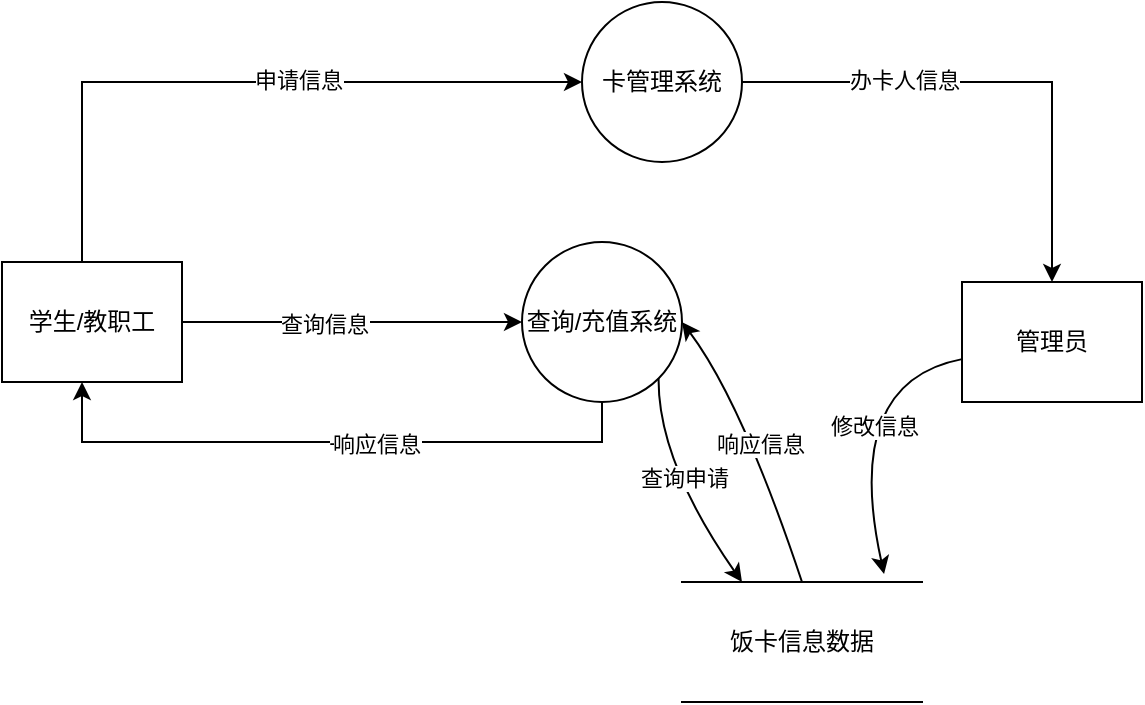 <mxfile version="20.3.3" type="github">
  <diagram id="JZr-c1jTTd16GhT4utE8" name="第 1 页">
    <mxGraphModel dx="1020" dy="1104" grid="1" gridSize="10" guides="1" tooltips="1" connect="1" arrows="1" fold="1" page="1" pageScale="1" pageWidth="827" pageHeight="1169" math="0" shadow="0">
      <root>
        <mxCell id="0" />
        <mxCell id="1" parent="0" />
        <mxCell id="YGVP1l7_omHwGUZvvbgh-5" style="edgeStyle=orthogonalEdgeStyle;rounded=0;orthogonalLoop=1;jettySize=auto;html=1;entryX=0;entryY=0.5;entryDx=0;entryDy=0;" edge="1" parent="1" source="YGVP1l7_omHwGUZvvbgh-3" target="YGVP1l7_omHwGUZvvbgh-4">
          <mxGeometry relative="1" as="geometry">
            <Array as="points">
              <mxPoint x="140" y="240" />
            </Array>
          </mxGeometry>
        </mxCell>
        <mxCell id="YGVP1l7_omHwGUZvvbgh-35" value="申请信息" style="edgeLabel;html=1;align=center;verticalAlign=middle;resizable=0;points=[];" vertex="1" connectable="0" parent="YGVP1l7_omHwGUZvvbgh-5">
          <mxGeometry x="0.165" y="1" relative="1" as="geometry">
            <mxPoint as="offset" />
          </mxGeometry>
        </mxCell>
        <mxCell id="YGVP1l7_omHwGUZvvbgh-11" style="edgeStyle=orthogonalEdgeStyle;rounded=0;orthogonalLoop=1;jettySize=auto;html=1;exitX=1;exitY=0.5;exitDx=0;exitDy=0;entryX=0;entryY=0.5;entryDx=0;entryDy=0;" edge="1" parent="1" source="YGVP1l7_omHwGUZvvbgh-3" target="YGVP1l7_omHwGUZvvbgh-9">
          <mxGeometry relative="1" as="geometry" />
        </mxCell>
        <mxCell id="YGVP1l7_omHwGUZvvbgh-37" value="查询信息" style="edgeLabel;html=1;align=center;verticalAlign=middle;resizable=0;points=[];" vertex="1" connectable="0" parent="YGVP1l7_omHwGUZvvbgh-11">
          <mxGeometry x="-0.17" y="-1" relative="1" as="geometry">
            <mxPoint as="offset" />
          </mxGeometry>
        </mxCell>
        <mxCell id="YGVP1l7_omHwGUZvvbgh-3" value="学生/教职工" style="rounded=0;whiteSpace=wrap;html=1;" vertex="1" parent="1">
          <mxGeometry x="100" y="330" width="90" height="60" as="geometry" />
        </mxCell>
        <mxCell id="YGVP1l7_omHwGUZvvbgh-7" style="edgeStyle=orthogonalEdgeStyle;rounded=0;orthogonalLoop=1;jettySize=auto;html=1;exitX=1;exitY=0.5;exitDx=0;exitDy=0;entryX=0.5;entryY=0;entryDx=0;entryDy=0;" edge="1" parent="1" source="YGVP1l7_omHwGUZvvbgh-4" target="YGVP1l7_omHwGUZvvbgh-6">
          <mxGeometry relative="1" as="geometry" />
        </mxCell>
        <mxCell id="YGVP1l7_omHwGUZvvbgh-8" value="办卡人信息" style="edgeLabel;html=1;align=center;verticalAlign=middle;resizable=0;points=[];" vertex="1" connectable="0" parent="YGVP1l7_omHwGUZvvbgh-7">
          <mxGeometry x="-0.366" y="1" relative="1" as="geometry">
            <mxPoint as="offset" />
          </mxGeometry>
        </mxCell>
        <mxCell id="YGVP1l7_omHwGUZvvbgh-4" value="卡管理系统" style="ellipse;whiteSpace=wrap;html=1;aspect=fixed;" vertex="1" parent="1">
          <mxGeometry x="390" y="200" width="80" height="80" as="geometry" />
        </mxCell>
        <mxCell id="YGVP1l7_omHwGUZvvbgh-6" value="管理员" style="rounded=0;whiteSpace=wrap;html=1;" vertex="1" parent="1">
          <mxGeometry x="580" y="340" width="90" height="60" as="geometry" />
        </mxCell>
        <mxCell id="YGVP1l7_omHwGUZvvbgh-10" value="-" style="edgeStyle=orthogonalEdgeStyle;rounded=0;orthogonalLoop=1;jettySize=auto;html=1;exitX=0.5;exitY=1;exitDx=0;exitDy=0;" edge="1" parent="1" source="YGVP1l7_omHwGUZvvbgh-9">
          <mxGeometry relative="1" as="geometry">
            <mxPoint x="140" y="390" as="targetPoint" />
            <Array as="points">
              <mxPoint x="400" y="420" />
              <mxPoint x="140" y="420" />
              <mxPoint x="140" y="390" />
            </Array>
          </mxGeometry>
        </mxCell>
        <mxCell id="YGVP1l7_omHwGUZvvbgh-39" value="响应信息" style="edgeLabel;html=1;align=center;verticalAlign=middle;resizable=0;points=[];" vertex="1" connectable="0" parent="YGVP1l7_omHwGUZvvbgh-10">
          <mxGeometry x="-0.138" y="1" relative="1" as="geometry">
            <mxPoint as="offset" />
          </mxGeometry>
        </mxCell>
        <mxCell id="YGVP1l7_omHwGUZvvbgh-9" value="查询/充值系统" style="ellipse;whiteSpace=wrap;html=1;aspect=fixed;" vertex="1" parent="1">
          <mxGeometry x="360" y="320" width="80" height="80" as="geometry" />
        </mxCell>
        <mxCell id="YGVP1l7_omHwGUZvvbgh-40" value="饭卡信息数据" style="shape=partialRectangle;whiteSpace=wrap;html=1;left=0;right=0;fillColor=none;" vertex="1" parent="1">
          <mxGeometry x="440" y="490" width="120" height="60" as="geometry" />
        </mxCell>
        <mxCell id="YGVP1l7_omHwGUZvvbgh-44" value="" style="curved=1;endArrow=classic;html=1;rounded=0;entryX=0.842;entryY=-0.067;entryDx=0;entryDy=0;entryPerimeter=0;" edge="1" parent="1" source="YGVP1l7_omHwGUZvvbgh-6" target="YGVP1l7_omHwGUZvvbgh-40">
          <mxGeometry width="50" height="50" relative="1" as="geometry">
            <mxPoint x="470" y="390" as="sourcePoint" />
            <mxPoint x="520" y="340" as="targetPoint" />
            <Array as="points">
              <mxPoint x="520" y="390" />
            </Array>
          </mxGeometry>
        </mxCell>
        <mxCell id="YGVP1l7_omHwGUZvvbgh-53" value="修改信息" style="edgeLabel;html=1;align=center;verticalAlign=middle;resizable=0;points=[];" vertex="1" connectable="0" parent="YGVP1l7_omHwGUZvvbgh-44">
          <mxGeometry x="0.079" y="11" relative="1" as="geometry">
            <mxPoint as="offset" />
          </mxGeometry>
        </mxCell>
        <mxCell id="YGVP1l7_omHwGUZvvbgh-45" value="" style="curved=1;endArrow=classic;html=1;rounded=0;entryX=0.25;entryY=0;entryDx=0;entryDy=0;exitX=1;exitY=1;exitDx=0;exitDy=0;" edge="1" parent="1" source="YGVP1l7_omHwGUZvvbgh-9" target="YGVP1l7_omHwGUZvvbgh-40">
          <mxGeometry width="50" height="50" relative="1" as="geometry">
            <mxPoint x="470" y="360" as="sourcePoint" />
            <mxPoint x="520" y="310" as="targetPoint" />
            <Array as="points">
              <mxPoint x="428" y="430" />
            </Array>
          </mxGeometry>
        </mxCell>
        <mxCell id="YGVP1l7_omHwGUZvvbgh-52" value="查询申请" style="edgeLabel;html=1;align=center;verticalAlign=middle;resizable=0;points=[];" vertex="1" connectable="0" parent="YGVP1l7_omHwGUZvvbgh-45">
          <mxGeometry x="-0.016" y="5" relative="1" as="geometry">
            <mxPoint y="-1" as="offset" />
          </mxGeometry>
        </mxCell>
        <mxCell id="YGVP1l7_omHwGUZvvbgh-49" value="" style="curved=1;endArrow=classic;html=1;rounded=0;entryX=1;entryY=0.5;entryDx=0;entryDy=0;exitX=0.5;exitY=0;exitDx=0;exitDy=0;" edge="1" parent="1" source="YGVP1l7_omHwGUZvvbgh-40" target="YGVP1l7_omHwGUZvvbgh-9">
          <mxGeometry width="50" height="50" relative="1" as="geometry">
            <mxPoint x="470" y="350" as="sourcePoint" />
            <mxPoint x="520" y="300" as="targetPoint" />
            <Array as="points">
              <mxPoint x="470" y="400" />
            </Array>
          </mxGeometry>
        </mxCell>
        <mxCell id="YGVP1l7_omHwGUZvvbgh-51" value="响应信息" style="edgeLabel;html=1;align=center;verticalAlign=middle;resizable=0;points=[];" vertex="1" connectable="0" parent="YGVP1l7_omHwGUZvvbgh-49">
          <mxGeometry x="-0.005" y="-2" relative="1" as="geometry">
            <mxPoint as="offset" />
          </mxGeometry>
        </mxCell>
      </root>
    </mxGraphModel>
  </diagram>
</mxfile>
